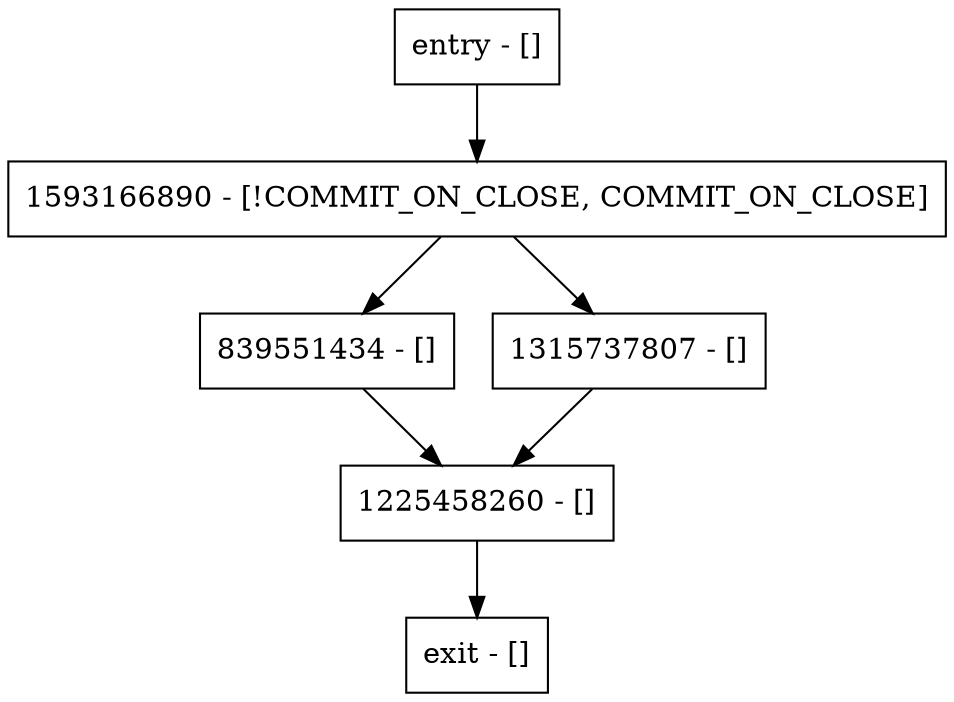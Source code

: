 digraph close {
node [shape=record];
entry [label="entry - []"];
exit [label="exit - []"];
1593166890 [label="1593166890 - [!COMMIT_ON_CLOSE, COMMIT_ON_CLOSE]"];
839551434 [label="839551434 - []"];
1225458260 [label="1225458260 - []"];
1315737807 [label="1315737807 - []"];
entry;
exit;
entry -> 1593166890;
1593166890 -> 839551434;
1593166890 -> 1315737807;
839551434 -> 1225458260;
1225458260 -> exit;
1315737807 -> 1225458260;
}
